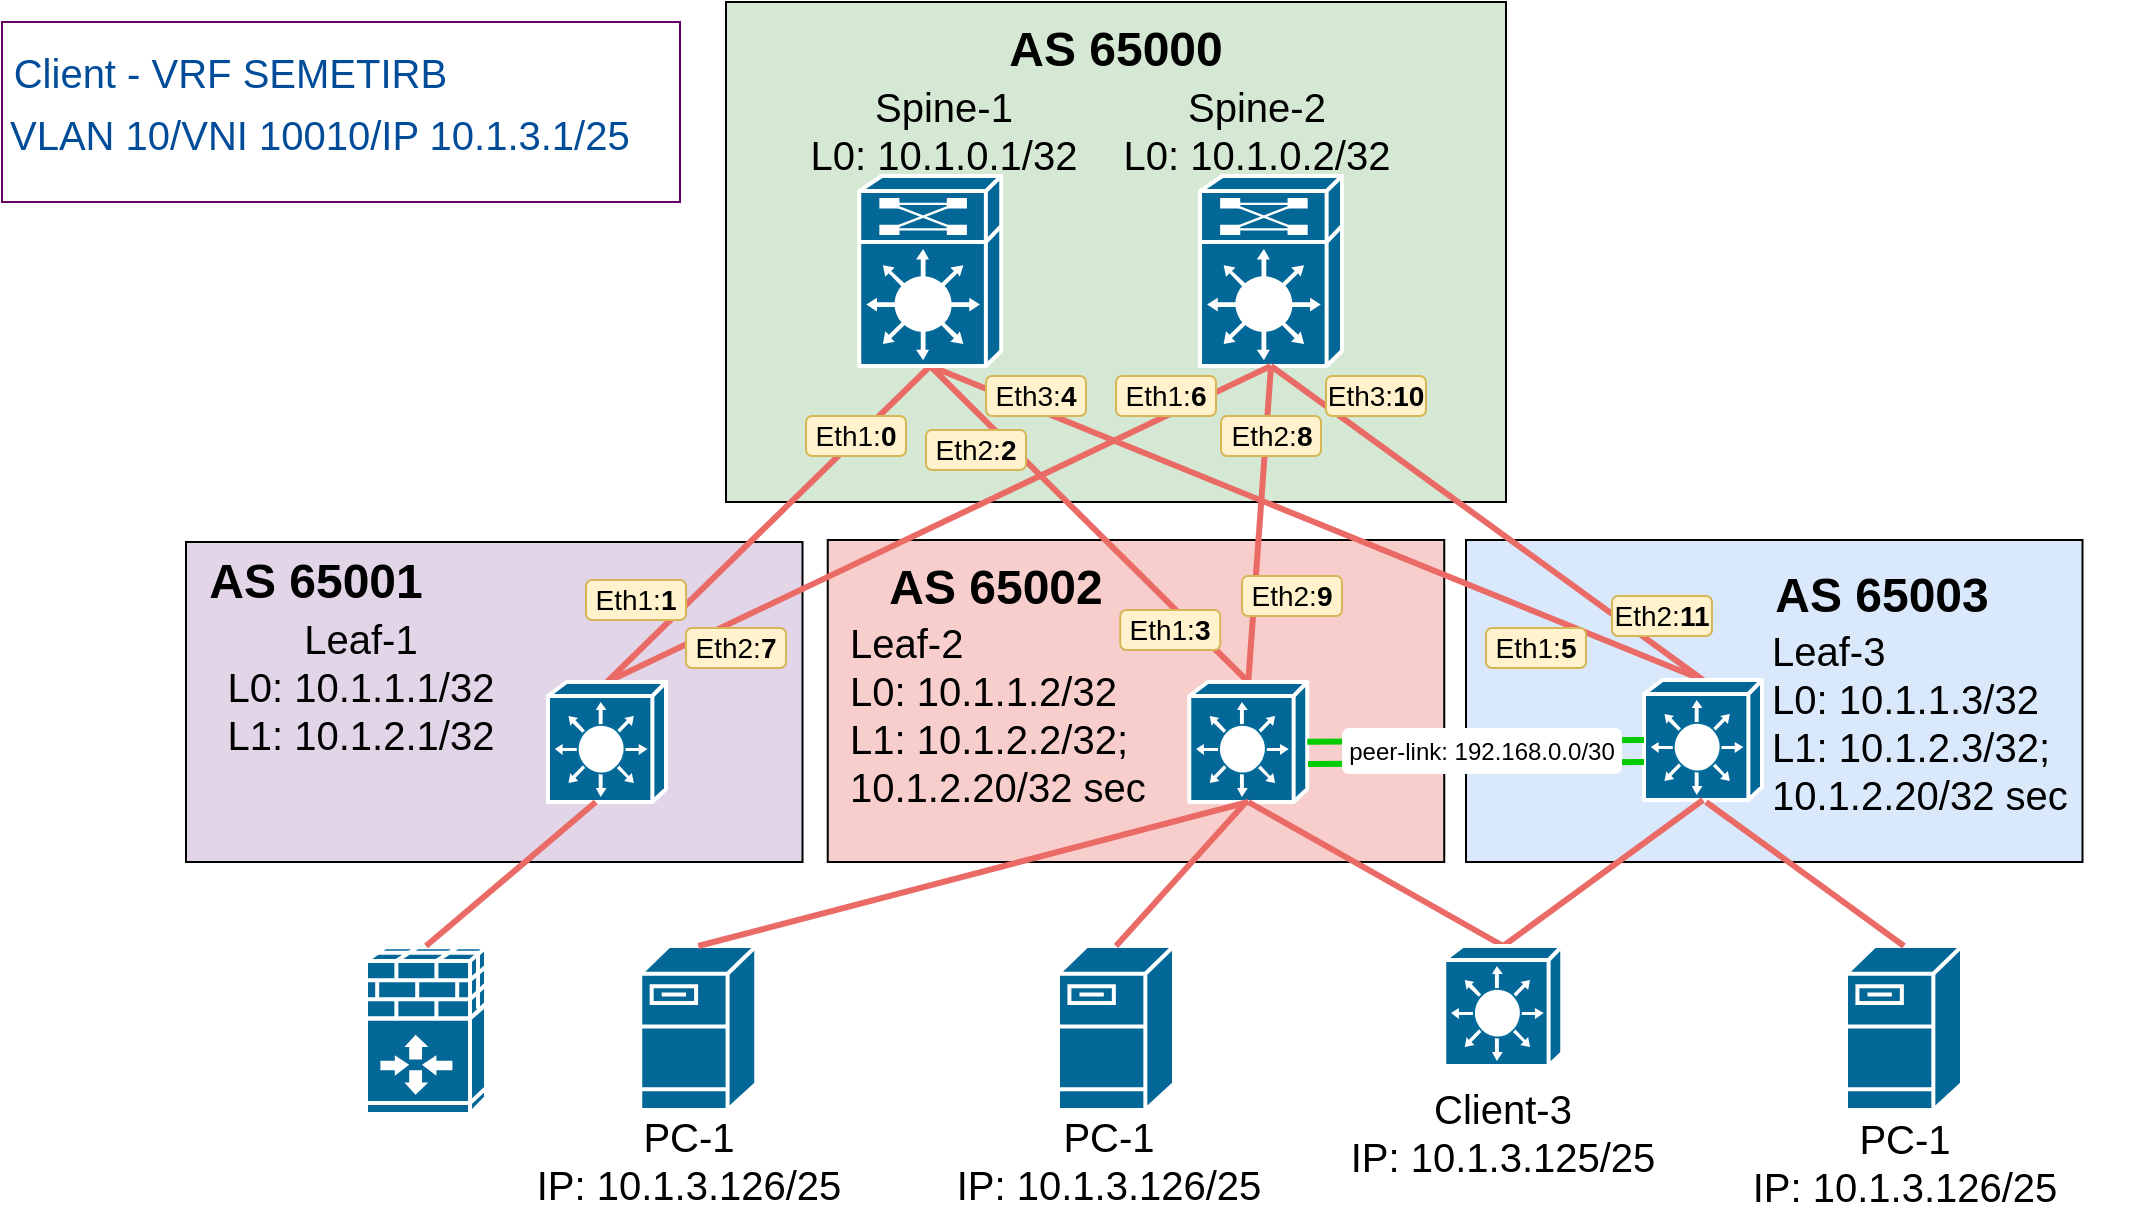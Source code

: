 <mxfile version="21.6.8" type="github">
  <diagram name="Page-1" id="c37626ed-c26b-45fb-9056-f9ebc6bb27b6">
    <mxGraphModel dx="1213" dy="636" grid="1" gridSize="10" guides="1" tooltips="1" connect="1" arrows="1" fold="1" page="1" pageScale="1" pageWidth="1169" pageHeight="827" background="none" math="0" shadow="0">
      <root>
        <mxCell id="0" />
        <mxCell id="1" parent="0" />
        <mxCell id="C9soJnvK-WdOjWq8ESSx-5" value="" style="rounded=0;whiteSpace=wrap;html=1;fillColor=#dae8fc;strokeColor=#000000;" parent="1" vertex="1">
          <mxGeometry x="760" y="349" width="308.25" height="161" as="geometry" />
        </mxCell>
        <mxCell id="C9soJnvK-WdOjWq8ESSx-4" value="" style="rounded=0;whiteSpace=wrap;html=1;fillColor=#f8cecc;strokeColor=#000000;" parent="1" vertex="1">
          <mxGeometry x="440.87" y="349" width="308.25" height="161" as="geometry" />
        </mxCell>
        <mxCell id="C9soJnvK-WdOjWq8ESSx-3" value="" style="rounded=0;whiteSpace=wrap;html=1;fillColor=#e1d5e7;strokeColor=#000000;" parent="1" vertex="1">
          <mxGeometry x="120" y="350" width="308.25" height="160" as="geometry" />
        </mxCell>
        <mxCell id="C9soJnvK-WdOjWq8ESSx-2" value="" style="rounded=0;whiteSpace=wrap;html=1;fillColor=#d5e8d4;strokeColor=#000000;" parent="1" vertex="1">
          <mxGeometry x="390" y="80" width="390" height="250" as="geometry" />
        </mxCell>
        <mxCell id="8NDlUTmJP2dTjy302EjL-38" style="edgeStyle=none;rounded=0;hachureGap=4;orthogonalLoop=1;jettySize=auto;html=1;exitX=0.5;exitY=0;exitDx=0;exitDy=0;exitPerimeter=0;entryX=0.5;entryY=1;entryDx=0;entryDy=0;entryPerimeter=0;fontFamily=Architects Daughter;fontSource=https%3A%2F%2Ffonts.googleapis.com%2Fcss%3Ffamily%3DArchitects%2BDaughter;fontSize=16;strokeColor=#EA6B66;endArrow=none;endFill=0;strokeWidth=3;" parent="1" source="8NDlUTmJP2dTjy302EjL-2" target="8NDlUTmJP2dTjy302EjL-5" edge="1">
          <mxGeometry relative="1" as="geometry">
            <mxPoint x="355" y="289" as="sourcePoint" />
          </mxGeometry>
        </mxCell>
        <mxCell id="8NDlUTmJP2dTjy302EjL-45" style="edgeStyle=none;rounded=0;hachureGap=4;orthogonalLoop=1;jettySize=auto;html=1;exitX=0.5;exitY=0;exitDx=0;exitDy=0;exitPerimeter=0;entryX=0.5;entryY=1;entryDx=0;entryDy=0;entryPerimeter=0;fontFamily=Architects Daughter;fontSource=https%3A%2F%2Ffonts.googleapis.com%2Fcss%3Ffamily%3DArchitects%2BDaughter;fontSize=16;strokeWidth=3;strokeColor=#EA6B66;endArrow=none;endFill=0;" parent="1" source="hgnLhlOXLDX8HSQQPNeT-8" target="8NDlUTmJP2dTjy302EjL-5" edge="1">
          <mxGeometry relative="1" as="geometry">
            <mxPoint x="879" y="537" as="sourcePoint" />
          </mxGeometry>
        </mxCell>
        <mxCell id="8NDlUTmJP2dTjy302EjL-7" value="" style="shape=mxgraph.cisco.misc.route_switch_processor;html=1;dashed=0;fillColor=#036897;strokeColor=#ffffff;strokeWidth=2;verticalLabelPosition=bottom;verticalAlign=top;rounded=0;shadow=0;comic=0;fontFamily=Verdana;fontSize=12;" parent="1" vertex="1">
          <mxGeometry x="627" y="167" width="71" height="95" as="geometry" />
        </mxCell>
        <mxCell id="8NDlUTmJP2dTjy302EjL-67" value="Spine-1&lt;br&gt;L0:&amp;nbsp;10.1.0.1/32" style="text;html=1;strokeColor=none;fillColor=none;align=center;verticalAlign=middle;whiteSpace=wrap;rounded=0;fontSize=20;fontFamily=Helvetica;horizontal=1;" parent="1" vertex="1">
          <mxGeometry x="428.25" y="124" width="141.75" height="40" as="geometry" />
        </mxCell>
        <mxCell id="8NDlUTmJP2dTjy302EjL-68" value="Leaf-1&lt;br&gt;L0: 10.1.1.1/32&lt;br&gt;L1: 10.1.2.1/32" style="text;html=1;strokeColor=none;fillColor=none;align=center;verticalAlign=middle;whiteSpace=wrap;rounded=0;fontSize=20;fontFamily=Helvetica;horizontal=1;" parent="1" vertex="1">
          <mxGeometry x="130" y="397" width="155" height="50" as="geometry" />
        </mxCell>
        <mxCell id="8NDlUTmJP2dTjy302EjL-69" value="Spine-2&lt;br&gt;L0:&amp;nbsp;10.1.0.2/32" style="text;html=1;strokeColor=none;fillColor=none;align=center;verticalAlign=middle;whiteSpace=wrap;rounded=0;fontSize=20;fontFamily=Helvetica;horizontal=1;" parent="1" vertex="1">
          <mxGeometry x="585" y="124" width="141" height="40" as="geometry" />
        </mxCell>
        <mxCell id="8NDlUTmJP2dTjy302EjL-74" value="Leaf-3&lt;br&gt;L0:&amp;nbsp;10.1.1.3/32&lt;br&gt;L1:&amp;nbsp;10.1.2.3/32;&amp;nbsp;&lt;br&gt;10.1.2.20/32 sec" style="text;html=1;strokeColor=none;fillColor=none;align=left;verticalAlign=middle;whiteSpace=wrap;rounded=0;fontSize=20;fontFamily=Helvetica;horizontal=1;" parent="1" vertex="1">
          <mxGeometry x="911" y="420" width="156" height="40" as="geometry" />
        </mxCell>
        <mxCell id="V7yZK2pKeIdHbW1tO0_u-18" value="" style="edgeStyle=none;rounded=0;hachureGap=4;orthogonalLoop=1;jettySize=auto;html=1;exitX=0.5;exitY=0;exitDx=0;exitDy=0;exitPerimeter=0;entryX=0.5;entryY=1;entryDx=0;entryDy=0;entryPerimeter=0;fontFamily=Architects Daughter;fontSource=https%3A%2F%2Ffonts.googleapis.com%2Fcss%3Ffamily%3DArchitects%2BDaughter;fontSize=16;endArrow=none;endFill=0;strokeWidth=3;strokeColor=#EA6B66;" parent="1" source="8NDlUTmJP2dTjy302EjL-2" target="8NDlUTmJP2dTjy302EjL-7" edge="1">
          <mxGeometry relative="1" as="geometry">
            <mxPoint x="670" y="289" as="sourcePoint" />
            <mxPoint x="665" y="295" as="targetPoint" />
          </mxGeometry>
        </mxCell>
        <mxCell id="V7yZK2pKeIdHbW1tO0_u-21" value="" style="edgeStyle=none;rounded=0;hachureGap=4;orthogonalLoop=1;jettySize=auto;html=1;exitX=0.5;exitY=0;exitDx=0;exitDy=0;exitPerimeter=0;entryX=0.5;entryY=1;entryDx=0;entryDy=0;entryPerimeter=0;fontFamily=Architects Daughter;fontSource=https%3A%2F%2Ffonts.googleapis.com%2Fcss%3Ffamily%3DArchitects%2BDaughter;fontSize=16;endArrow=none;endFill=0;strokeWidth=3;strokeColor=#EA6B66;" parent="1" source="hgnLhlOXLDX8HSQQPNeT-8" target="8NDlUTmJP2dTjy302EjL-7" edge="1">
          <mxGeometry relative="1" as="geometry">
            <mxPoint x="879" y="537" as="sourcePoint" />
            <mxPoint x="805" y="305" as="targetPoint" />
          </mxGeometry>
        </mxCell>
        <mxCell id="V7yZK2pKeIdHbW1tO0_u-28" value="" style="edgeStyle=none;rounded=0;hachureGap=4;orthogonalLoop=1;jettySize=auto;html=1;exitX=0.5;exitY=0;exitDx=0;exitDy=0;exitPerimeter=0;entryX=0.5;entryY=1;entryDx=0;entryDy=0;entryPerimeter=0;fontFamily=Architects Daughter;fontSource=https%3A%2F%2Ffonts.googleapis.com%2Fcss%3Ffamily%3DArchitects%2BDaughter;fontSize=16;endArrow=none;endFill=0;strokeColor=#EA6B66;strokeWidth=3;" parent="1" source="hgnLhlOXLDX8HSQQPNeT-7" target="8NDlUTmJP2dTjy302EjL-7" edge="1">
          <mxGeometry relative="1" as="geometry">
            <mxPoint x="607.5" y="517" as="sourcePoint" />
            <mxPoint x="620" y="469.0" as="targetPoint" />
          </mxGeometry>
        </mxCell>
        <mxCell id="V7yZK2pKeIdHbW1tO0_u-30" value="" style="edgeStyle=none;rounded=0;hachureGap=4;orthogonalLoop=1;jettySize=auto;html=1;exitX=0.5;exitY=0;exitDx=0;exitDy=0;exitPerimeter=0;fontFamily=Architects Daughter;fontSource=https%3A%2F%2Ffonts.googleapis.com%2Fcss%3Ffamily%3DArchitects%2BDaughter;fontSize=16;endArrow=none;endFill=0;strokeWidth=3;strokeColor=#EA6B66;entryX=0.5;entryY=1;entryDx=0;entryDy=0;entryPerimeter=0;" parent="1" source="hgnLhlOXLDX8HSQQPNeT-7" target="8NDlUTmJP2dTjy302EjL-5" edge="1">
          <mxGeometry relative="1" as="geometry">
            <mxPoint x="607.5" y="517" as="sourcePoint" />
            <mxPoint x="526" y="267" as="targetPoint" />
          </mxGeometry>
        </mxCell>
        <mxCell id="V7yZK2pKeIdHbW1tO0_u-50" value="Eth1:&lt;b&gt;1&lt;/b&gt;" style="text;html=1;strokeColor=#d6b656;fillColor=#fff2cc;align=center;verticalAlign=middle;whiteSpace=wrap;rounded=1;fontSize=14;fontFamily=Helvetica;horizontal=1;" parent="1" vertex="1">
          <mxGeometry x="320" y="369" width="50" height="20" as="geometry" />
        </mxCell>
        <mxCell id="V7yZK2pKeIdHbW1tO0_u-56" value="AS 65000" style="text;html=1;strokeColor=none;fillColor=none;align=center;verticalAlign=middle;whiteSpace=wrap;rounded=0;fontSize=24;fontFamily=Helvetica;horizontal=1;fontStyle=1;fontColor=#000000;" parent="1" vertex="1">
          <mxGeometry x="450" y="90" width="270" height="28" as="geometry" />
        </mxCell>
        <mxCell id="V7yZK2pKeIdHbW1tO0_u-65" value="Eth2:&lt;b&gt;7&lt;/b&gt;" style="text;html=1;strokeColor=#d6b656;fillColor=#fff2cc;align=center;verticalAlign=middle;whiteSpace=wrap;rounded=1;fontSize=14;fontFamily=Helvetica;horizontal=1;" parent="1" vertex="1">
          <mxGeometry x="370" y="393" width="50" height="20" as="geometry" />
        </mxCell>
        <mxCell id="V7yZK2pKeIdHbW1tO0_u-66" value="Eth1:&lt;b&gt;0&lt;/b&gt;" style="text;html=1;strokeColor=#d6b656;fillColor=#fff2cc;align=center;verticalAlign=middle;whiteSpace=wrap;rounded=1;fontSize=14;fontFamily=Helvetica;horizontal=1;" parent="1" vertex="1">
          <mxGeometry x="430" y="287" width="50" height="20" as="geometry" />
        </mxCell>
        <mxCell id="V7yZK2pKeIdHbW1tO0_u-67" value="Eth2:&lt;b&gt;2&lt;/b&gt;" style="text;html=1;strokeColor=#d6b656;fillColor=#fff2cc;align=center;verticalAlign=middle;whiteSpace=wrap;rounded=1;fontSize=14;fontFamily=Helvetica;horizontal=1;" parent="1" vertex="1">
          <mxGeometry x="490" y="294" width="50" height="20" as="geometry" />
        </mxCell>
        <mxCell id="V7yZK2pKeIdHbW1tO0_u-68" value="Eth1:&lt;b&gt;3&lt;/b&gt;" style="text;html=1;strokeColor=#d6b656;fillColor=#fff2cc;align=center;verticalAlign=middle;whiteSpace=wrap;rounded=1;fontSize=14;fontFamily=Helvetica;horizontal=1;" parent="1" vertex="1">
          <mxGeometry x="587.13" y="384" width="50" height="20" as="geometry" />
        </mxCell>
        <mxCell id="V7yZK2pKeIdHbW1tO0_u-69" value="Eth1:&lt;b&gt;6&lt;/b&gt;" style="text;html=1;strokeColor=#d6b656;fillColor=#fff2cc;align=center;verticalAlign=middle;whiteSpace=wrap;rounded=1;fontSize=14;fontFamily=Helvetica;horizontal=1;" parent="1" vertex="1">
          <mxGeometry x="585" y="267" width="50" height="20" as="geometry" />
        </mxCell>
        <mxCell id="V7yZK2pKeIdHbW1tO0_u-70" value="Eth3:&lt;b&gt;4&lt;/b&gt;" style="text;html=1;strokeColor=#d6b656;fillColor=#fff2cc;align=center;verticalAlign=middle;whiteSpace=wrap;rounded=1;fontSize=14;fontFamily=Helvetica;horizontal=1;" parent="1" vertex="1">
          <mxGeometry x="520" y="267" width="50" height="20" as="geometry" />
        </mxCell>
        <mxCell id="V7yZK2pKeIdHbW1tO0_u-71" value="Eth1:&lt;b&gt;5&lt;/b&gt;" style="text;html=1;strokeColor=#d6b656;fillColor=#fff2cc;align=center;verticalAlign=middle;whiteSpace=wrap;rounded=1;fontSize=14;fontFamily=Helvetica;horizontal=1;" parent="1" vertex="1">
          <mxGeometry x="770" y="393" width="50" height="20" as="geometry" />
        </mxCell>
        <mxCell id="V7yZK2pKeIdHbW1tO0_u-72" value="Eth2:&lt;b&gt;9&lt;/b&gt;" style="text;html=1;strokeColor=#d6b656;fillColor=#fff2cc;align=center;verticalAlign=middle;whiteSpace=wrap;rounded=1;fontSize=14;fontFamily=Helvetica;horizontal=1;" parent="1" vertex="1">
          <mxGeometry x="648" y="367" width="50" height="20" as="geometry" />
        </mxCell>
        <mxCell id="V7yZK2pKeIdHbW1tO0_u-73" value="Eth2:&lt;b&gt;8&lt;/b&gt;" style="text;html=1;strokeColor=#d6b656;fillColor=#fff2cc;align=center;verticalAlign=middle;whiteSpace=wrap;rounded=1;fontSize=14;fontFamily=Helvetica;horizontal=1;" parent="1" vertex="1">
          <mxGeometry x="637.5" y="287" width="50" height="20" as="geometry" />
        </mxCell>
        <mxCell id="V7yZK2pKeIdHbW1tO0_u-74" value="Eth3:&lt;b&gt;10&lt;/b&gt;" style="text;html=1;strokeColor=#d6b656;fillColor=#fff2cc;align=center;verticalAlign=middle;whiteSpace=wrap;rounded=1;fontSize=14;fontFamily=Helvetica;horizontal=1;" parent="1" vertex="1">
          <mxGeometry x="690" y="267" width="50" height="20" as="geometry" />
        </mxCell>
        <mxCell id="V7yZK2pKeIdHbW1tO0_u-75" value="Eth2:&lt;b&gt;11&lt;/b&gt;" style="text;html=1;strokeColor=#d6b656;fillColor=#fff2cc;align=center;verticalAlign=middle;whiteSpace=wrap;rounded=1;fontSize=14;fontFamily=Helvetica;horizontal=1;" parent="1" vertex="1">
          <mxGeometry x="833" y="377" width="50" height="20" as="geometry" />
        </mxCell>
        <mxCell id="CEXHskLTJOovul5yJfJE-7" value="AS 65001" style="text;html=1;strokeColor=none;fillColor=none;align=center;verticalAlign=middle;whiteSpace=wrap;rounded=0;fontSize=24;fontFamily=Helvetica;horizontal=1;fontStyle=1;fontColor=#000000;" parent="1" vertex="1">
          <mxGeometry x="50" y="356" width="270" height="28" as="geometry" />
        </mxCell>
        <mxCell id="CEXHskLTJOovul5yJfJE-8" value="AS 65002" style="text;html=1;strokeColor=none;fillColor=none;align=center;verticalAlign=middle;whiteSpace=wrap;rounded=0;fontSize=24;fontFamily=Helvetica;horizontal=1;fontStyle=1;fontColor=#000000;" parent="1" vertex="1">
          <mxGeometry x="390" y="359" width="270" height="28" as="geometry" />
        </mxCell>
        <mxCell id="CEXHskLTJOovul5yJfJE-9" value="AS 65003" style="text;html=1;strokeColor=none;fillColor=none;align=center;verticalAlign=middle;whiteSpace=wrap;rounded=0;fontSize=24;fontFamily=Helvetica;horizontal=1;fontStyle=1;fontColor=#000000;" parent="1" vertex="1">
          <mxGeometry x="833" y="363" width="270" height="28" as="geometry" />
        </mxCell>
        <mxCell id="8NDlUTmJP2dTjy302EjL-72" value="Leaf-2&lt;br&gt;&lt;div style=&quot;&quot;&gt;&lt;span style=&quot;background-color: initial;&quot;&gt;L0:&amp;nbsp;10.1.1.2/32&lt;/span&gt;&lt;/div&gt;&lt;div style=&quot;&quot;&gt;&lt;span style=&quot;background-color: initial;&quot;&gt;L1:&amp;nbsp;&lt;/span&gt;&lt;span style=&quot;background-color: initial;&quot;&gt;10.1.2.2/32;&lt;/span&gt;&lt;/div&gt;&lt;div style=&quot;&quot;&gt;&lt;span style=&quot;background-color: initial;&quot;&gt;10.1.2.20/32 sec&lt;/span&gt;&lt;/div&gt;" style="text;html=1;strokeColor=none;fillColor=none;align=left;verticalAlign=middle;whiteSpace=wrap;rounded=0;fontSize=20;fontFamily=Helvetica;horizontal=1;" parent="1" vertex="1">
          <mxGeometry x="450" y="411" width="170" height="50" as="geometry" />
        </mxCell>
        <mxCell id="8NDlUTmJP2dTjy302EjL-5" value="" style="shape=mxgraph.cisco.misc.route_switch_processor;html=1;dashed=0;fillColor=#036897;strokeColor=#ffffff;strokeWidth=2;verticalLabelPosition=bottom;verticalAlign=top;rounded=0;shadow=0;comic=0;fontFamily=Verdana;fontSize=12;" parent="1" vertex="1">
          <mxGeometry x="456.62" y="167" width="71" height="95" as="geometry" />
        </mxCell>
        <mxCell id="8NDlUTmJP2dTjy302EjL-2" value="" style="shape=mxgraph.cisco.switches.layer_3_switch;sketch=0;html=1;pointerEvents=1;dashed=0;fillColor=#036897;strokeColor=#ffffff;strokeWidth=2;verticalLabelPosition=bottom;verticalAlign=top;align=center;outlineConnect=0;hachureGap=4;jiggle=2;curveFitting=1;fontFamily=Architects Daughter;fontSource=https%3A%2F%2Ffonts.googleapis.com%2Fcss%3Ffamily%3DArchitects%2BDaughter;fontSize=20;" parent="1" vertex="1">
          <mxGeometry x="301" y="420" width="59" height="60" as="geometry" />
        </mxCell>
        <mxCell id="hgnLhlOXLDX8HSQQPNeT-7" value="" style="shape=mxgraph.cisco.switches.layer_3_switch;sketch=0;html=1;pointerEvents=1;dashed=0;fillColor=#036897;strokeColor=#ffffff;strokeWidth=2;verticalLabelPosition=bottom;verticalAlign=top;align=center;outlineConnect=0;hachureGap=4;jiggle=2;curveFitting=1;fontFamily=Architects Daughter;fontSource=https%3A%2F%2Ffonts.googleapis.com%2Fcss%3Ffamily%3DArchitects%2BDaughter;fontSize=20;" parent="1" vertex="1">
          <mxGeometry x="621.63" y="420" width="59" height="60" as="geometry" />
        </mxCell>
        <mxCell id="hgnLhlOXLDX8HSQQPNeT-8" value="" style="shape=mxgraph.cisco.switches.layer_3_switch;sketch=0;html=1;pointerEvents=1;dashed=0;fillColor=#036897;strokeColor=#ffffff;strokeWidth=2;verticalLabelPosition=bottom;verticalAlign=top;align=center;outlineConnect=0;hachureGap=4;jiggle=2;curveFitting=1;fontFamily=Architects Daughter;fontSource=https%3A%2F%2Ffonts.googleapis.com%2Fcss%3Ffamily%3DArchitects%2BDaughter;fontSize=20;" parent="1" vertex="1">
          <mxGeometry x="849" y="419" width="59" height="60" as="geometry" />
        </mxCell>
        <mxCell id="hgnLhlOXLDX8HSQQPNeT-11" value="" style="shape=mxgraph.cisco.servers.fileserver;sketch=0;html=1;pointerEvents=1;dashed=0;fillColor=#036897;strokeColor=#ffffff;strokeWidth=2;verticalLabelPosition=bottom;verticalAlign=top;align=center;outlineConnect=0;" parent="1" vertex="1">
          <mxGeometry x="347.12" y="552" width="58" height="82" as="geometry" />
        </mxCell>
        <mxCell id="hgnLhlOXLDX8HSQQPNeT-15" style="edgeStyle=none;rounded=0;hachureGap=4;orthogonalLoop=1;jettySize=auto;html=1;exitX=0.5;exitY=0;exitDx=0;exitDy=0;exitPerimeter=0;fontFamily=Architects Daughter;fontSource=https%3A%2F%2Ffonts.googleapis.com%2Fcss%3Ffamily%3DArchitects%2BDaughter;fontSize=16;strokeColor=#EA6B66;endArrow=none;endFill=0;strokeWidth=3;entryX=0.5;entryY=1;entryDx=0;entryDy=0;entryPerimeter=0;" parent="1" source="hgnLhlOXLDX8HSQQPNeT-11" target="hgnLhlOXLDX8HSQQPNeT-7" edge="1">
          <mxGeometry relative="1" as="geometry">
            <mxPoint x="104.5" y="717" as="sourcePoint" />
            <mxPoint x="340" y="597" as="targetPoint" />
          </mxGeometry>
        </mxCell>
        <mxCell id="hgnLhlOXLDX8HSQQPNeT-17" style="edgeStyle=none;rounded=0;hachureGap=4;orthogonalLoop=1;jettySize=auto;html=1;exitX=0.5;exitY=0;exitDx=0;exitDy=0;exitPerimeter=0;fontFamily=Architects Daughter;fontSource=https%3A%2F%2Ffonts.googleapis.com%2Fcss%3Ffamily%3DArchitects%2BDaughter;fontSize=16;strokeColor=#EA6B66;endArrow=none;endFill=0;strokeWidth=3;entryX=0.5;entryY=1;entryDx=0;entryDy=0;entryPerimeter=0;" parent="1" source="6Dfauh0U3FbBK-AMj__--1" target="hgnLhlOXLDX8HSQQPNeT-8" edge="1">
          <mxGeometry relative="1" as="geometry">
            <mxPoint x="778.12" y="539.5" as="sourcePoint" />
            <mxPoint x="847.38" y="557" as="targetPoint" />
          </mxGeometry>
        </mxCell>
        <mxCell id="hgnLhlOXLDX8HSQQPNeT-18" value="PC-1&lt;br&gt;IP: 10.1.3.126/25" style="text;html=1;strokeColor=none;fillColor=none;align=center;verticalAlign=middle;whiteSpace=wrap;rounded=0;fontSize=20;fontFamily=Helvetica;horizontal=1;" parent="1" vertex="1">
          <mxGeometry x="290.62" y="652" width="161" height="14" as="geometry" />
        </mxCell>
        <mxCell id="C9soJnvK-WdOjWq8ESSx-10" value="" style="rounded=0;whiteSpace=wrap;html=1;strokeColor=#660066;strokeWidth=1;" parent="1" vertex="1">
          <mxGeometry x="28" y="90" width="339" height="90" as="geometry" />
        </mxCell>
        <mxCell id="C9soJnvK-WdOjWq8ESSx-11" value="&lt;font color=&quot;#004c99&quot;&gt;Client - VRF SEMETIRB&amp;nbsp;&lt;/font&gt;" style="text;html=1;strokeColor=none;fillColor=none;align=center;verticalAlign=middle;whiteSpace=wrap;rounded=0;fontSize=20;fontFamily=Helvetica;horizontal=1;strokeWidth=0;" parent="1" vertex="1">
          <mxGeometry x="30" y="90" width="230" height="50" as="geometry" />
        </mxCell>
        <mxCell id="C9soJnvK-WdOjWq8ESSx-12" value="&lt;div&gt;&lt;font color=&quot;#004c99&quot;&gt;VLAN 10/VNI 10010/IP 10.1.3.1/25&lt;/font&gt;&lt;/div&gt;" style="text;html=1;strokeColor=none;fillColor=none;align=left;verticalAlign=middle;whiteSpace=wrap;rounded=0;fontSize=20;fontFamily=Helvetica;horizontal=1;strokeWidth=0;" parent="1" vertex="1">
          <mxGeometry x="30" y="126" width="340" height="40" as="geometry" />
        </mxCell>
        <mxCell id="cSVi1MsGPV3FUOWv3ege-2" style="edgeStyle=none;rounded=0;hachureGap=4;orthogonalLoop=1;jettySize=auto;html=1;fontFamily=Architects Daughter;fontSource=https%3A%2F%2Ffonts.googleapis.com%2Fcss%3Ffamily%3DArchitects%2BDaughter;fontSize=16;strokeColor=#EA6B66;endArrow=none;endFill=0;strokeWidth=3;entryX=0.5;entryY=0;entryDx=0;entryDy=0;entryPerimeter=0;exitX=0.5;exitY=1;exitDx=0;exitDy=0;exitPerimeter=0;" parent="1" source="hgnLhlOXLDX8HSQQPNeT-7" target="6Dfauh0U3FbBK-AMj__--1" edge="1">
          <mxGeometry relative="1" as="geometry">
            <mxPoint x="711.5" y="561" as="sourcePoint" />
            <mxPoint x="778.12" y="539.5" as="targetPoint" />
          </mxGeometry>
        </mxCell>
        <mxCell id="cSVi1MsGPV3FUOWv3ege-3" style="edgeStyle=none;rounded=0;hachureGap=4;orthogonalLoop=1;jettySize=auto;html=1;fontFamily=Architects Daughter;fontSource=https%3A%2F%2Ffonts.googleapis.com%2Fcss%3Ffamily%3DArchitects%2BDaughter;fontSize=16;strokeColor=#00CC00;endArrow=none;endFill=0;strokeWidth=3;entryX=0;entryY=0.5;entryDx=0;entryDy=0;entryPerimeter=0;" parent="1" source="hgnLhlOXLDX8HSQQPNeT-7" target="hgnLhlOXLDX8HSQQPNeT-8" edge="1">
          <mxGeometry relative="1" as="geometry">
            <mxPoint x="634.87" y="500" as="sourcePoint" />
            <mxPoint x="761.87" y="560" as="targetPoint" />
          </mxGeometry>
        </mxCell>
        <mxCell id="cSVi1MsGPV3FUOWv3ege-4" style="edgeStyle=none;rounded=0;hachureGap=4;orthogonalLoop=1;jettySize=auto;html=1;fontFamily=Architects Daughter;fontSource=https%3A%2F%2Ffonts.googleapis.com%2Fcss%3Ffamily%3DArchitects%2BDaughter;fontSize=16;strokeColor=#00CC00;endArrow=none;endFill=0;strokeWidth=3;entryX=0;entryY=0.5;entryDx=0;entryDy=0;entryPerimeter=0;" parent="1" edge="1">
          <mxGeometry relative="1" as="geometry">
            <mxPoint x="681" y="461" as="sourcePoint" />
            <mxPoint x="849" y="460" as="targetPoint" />
          </mxGeometry>
        </mxCell>
        <mxCell id="cSVi1MsGPV3FUOWv3ege-5" value="&lt;font style=&quot;font-size: 12px;&quot;&gt;peer-link: 192.168.0.0/30&lt;/font&gt;" style="text;html=1;strokeColor=none;fillColor=default;align=center;verticalAlign=bottom;whiteSpace=wrap;rounded=1;fontSize=20;fontFamily=Helvetica;horizontal=1;gradientColor=none;fillStyle=auto;glass=0;" parent="1" vertex="1">
          <mxGeometry x="698" y="443" width="140" height="23" as="geometry" />
        </mxCell>
        <mxCell id="YbjopFWCRMxGIIL3he2Z-3" value="Client-3&lt;br&gt;IP: 10.1.3.125/25" style="text;html=1;strokeColor=none;fillColor=none;align=center;verticalAlign=middle;whiteSpace=wrap;rounded=0;fontSize=20;fontFamily=Helvetica;horizontal=1;" parent="1" vertex="1">
          <mxGeometry x="698" y="628.5" width="161" height="32.5" as="geometry" />
        </mxCell>
        <mxCell id="6Dfauh0U3FbBK-AMj__--1" value="" style="shape=mxgraph.cisco.switches.layer_3_switch;sketch=0;html=1;pointerEvents=1;dashed=0;fillColor=#036897;strokeColor=#ffffff;strokeWidth=2;verticalLabelPosition=bottom;verticalAlign=top;align=center;outlineConnect=0;hachureGap=4;jiggle=2;curveFitting=1;fontFamily=Architects Daughter;fontSource=https%3A%2F%2Ffonts.googleapis.com%2Fcss%3Ffamily%3DArchitects%2BDaughter;fontSize=20;" parent="1" vertex="1">
          <mxGeometry x="749.12" y="552" width="59" height="60" as="geometry" />
        </mxCell>
        <mxCell id="hP2QszLyOP73C7yzCdP5-1" value="" style="shape=mxgraph.cisco.servers.fileserver;sketch=0;html=1;pointerEvents=1;dashed=0;fillColor=#036897;strokeColor=#ffffff;strokeWidth=2;verticalLabelPosition=bottom;verticalAlign=top;align=center;outlineConnect=0;" vertex="1" parent="1">
          <mxGeometry x="950" y="552" width="58" height="82" as="geometry" />
        </mxCell>
        <mxCell id="hP2QszLyOP73C7yzCdP5-2" value="PC-1&lt;br&gt;IP: 10.1.3.126/25" style="text;html=1;strokeColor=none;fillColor=none;align=center;verticalAlign=middle;whiteSpace=wrap;rounded=0;fontSize=20;fontFamily=Helvetica;horizontal=1;" vertex="1" parent="1">
          <mxGeometry x="898.5" y="653" width="161" height="14" as="geometry" />
        </mxCell>
        <mxCell id="hP2QszLyOP73C7yzCdP5-3" value="" style="shape=mxgraph.cisco.servers.fileserver;sketch=0;html=1;pointerEvents=1;dashed=0;fillColor=#036897;strokeColor=#ffffff;strokeWidth=2;verticalLabelPosition=bottom;verticalAlign=top;align=center;outlineConnect=0;" vertex="1" parent="1">
          <mxGeometry x="556" y="552" width="58" height="82" as="geometry" />
        </mxCell>
        <mxCell id="hP2QszLyOP73C7yzCdP5-4" style="edgeStyle=none;rounded=0;hachureGap=4;orthogonalLoop=1;jettySize=auto;html=1;exitX=0.5;exitY=0;exitDx=0;exitDy=0;exitPerimeter=0;fontFamily=Architects Daughter;fontSource=https%3A%2F%2Ffonts.googleapis.com%2Fcss%3Ffamily%3DArchitects%2BDaughter;fontSize=16;strokeColor=#EA6B66;endArrow=none;endFill=0;strokeWidth=3;" edge="1" parent="1" source="hP2QszLyOP73C7yzCdP5-3">
          <mxGeometry relative="1" as="geometry">
            <mxPoint x="405" y="602" as="sourcePoint" />
            <mxPoint x="650" y="480" as="targetPoint" />
          </mxGeometry>
        </mxCell>
        <mxCell id="hP2QszLyOP73C7yzCdP5-5" style="edgeStyle=none;rounded=0;hachureGap=4;orthogonalLoop=1;jettySize=auto;html=1;exitX=0.5;exitY=0;exitDx=0;exitDy=0;exitPerimeter=0;fontFamily=Architects Daughter;fontSource=https%3A%2F%2Ffonts.googleapis.com%2Fcss%3Ffamily%3DArchitects%2BDaughter;fontSize=16;strokeColor=#EA6B66;endArrow=none;endFill=0;strokeWidth=3;" edge="1" parent="1" source="hP2QszLyOP73C7yzCdP5-1">
          <mxGeometry relative="1" as="geometry">
            <mxPoint x="885" y="612" as="sourcePoint" />
            <mxPoint x="880" y="480" as="targetPoint" />
          </mxGeometry>
        </mxCell>
        <mxCell id="hP2QszLyOP73C7yzCdP5-6" value="PC-1&lt;br&gt;IP: 10.1.3.126/25" style="text;html=1;strokeColor=none;fillColor=none;align=center;verticalAlign=middle;whiteSpace=wrap;rounded=0;fontSize=20;fontFamily=Helvetica;horizontal=1;" vertex="1" parent="1">
          <mxGeometry x="501.49" y="652" width="161" height="14" as="geometry" />
        </mxCell>
        <mxCell id="hP2QszLyOP73C7yzCdP5-10" value="" style="shape=mxgraph.cisco.security.ios_firewall;sketch=0;html=1;pointerEvents=1;dashed=0;fillColor=#036897;strokeColor=#ffffff;strokeWidth=2;verticalLabelPosition=bottom;verticalAlign=top;align=center;outlineConnect=0;" vertex="1" parent="1">
          <mxGeometry x="210" y="552" width="60" height="84" as="geometry" />
        </mxCell>
        <mxCell id="hP2QszLyOP73C7yzCdP5-11" style="edgeStyle=none;rounded=0;hachureGap=4;orthogonalLoop=1;jettySize=auto;html=1;exitX=0.5;exitY=0;exitDx=0;exitDy=0;exitPerimeter=0;fontFamily=Architects Daughter;fontSource=https%3A%2F%2Ffonts.googleapis.com%2Fcss%3Ffamily%3DArchitects%2BDaughter;fontSize=16;strokeColor=#EA6B66;endArrow=none;endFill=0;strokeWidth=3;entryX=0.5;entryY=1;entryDx=0;entryDy=0;entryPerimeter=0;" edge="1" parent="1" source="hP2QszLyOP73C7yzCdP5-10">
          <mxGeometry relative="1" as="geometry">
            <mxPoint x="49.88" y="552" as="sourcePoint" />
            <mxPoint x="324.88" y="480" as="targetPoint" />
          </mxGeometry>
        </mxCell>
      </root>
    </mxGraphModel>
  </diagram>
</mxfile>

